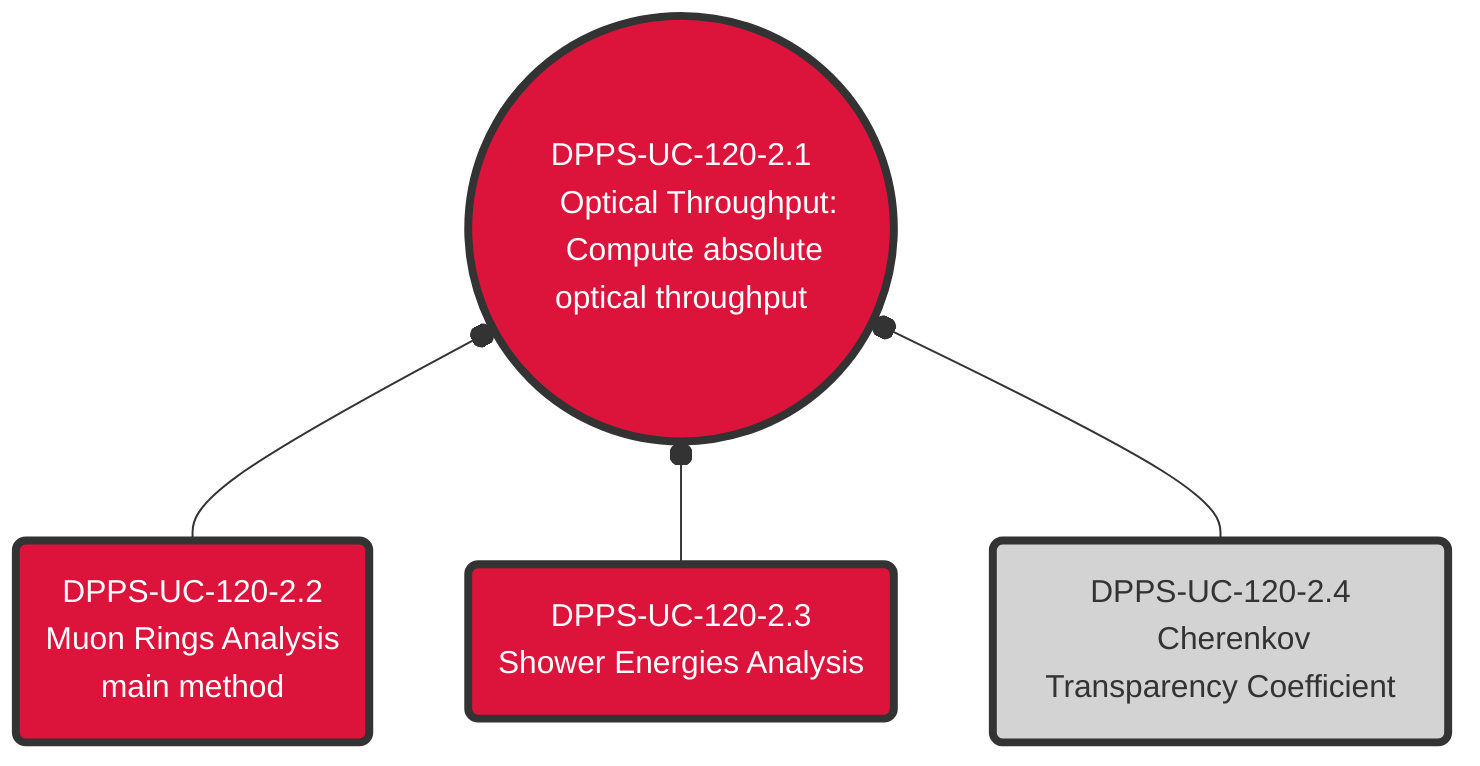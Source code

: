 flowchart BT
    2.1((DPPS-UC-120-2.1
    Optical Throughput:
    Compute absolute optical throughput)):::todo
    2.2(DPPS-UC-120-2.2
    Muon Rings Analysis
    main method):::todo
    2.3(DPPS-UC-120-2.3
    Shower Energies Analysis):::todo
    2.4(DPPS-UC-120-2.4
    Cherenkov Transparency Coefficient):::onhold

    2.2 & 2.3 & 2.4 --o 2.1

classDef todo fill:crimson,color:#fff
classDef doing fill:darkorange,color:#fff
classDef done fill:steelblue,color:#fff
classDef onhold fill:lightgrey
classDef default stroke:#333,stroke-width:4px;